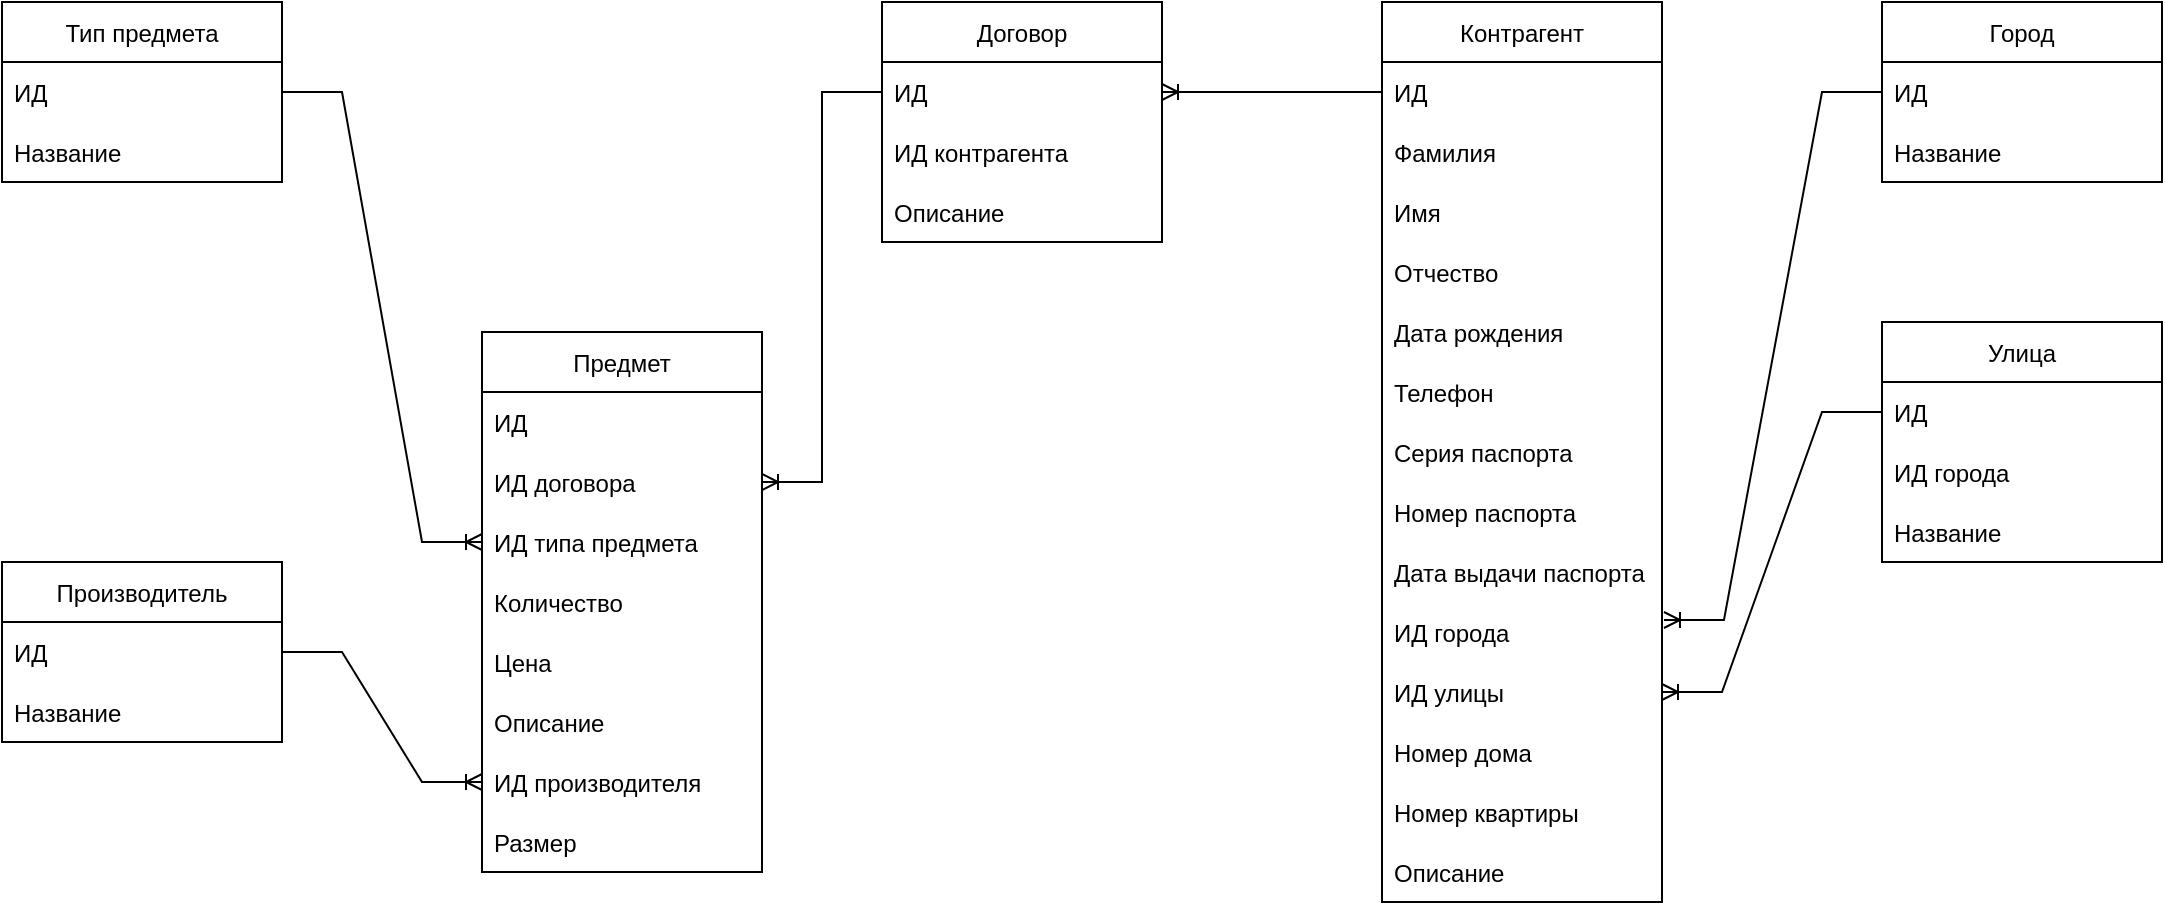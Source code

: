 <mxfile version="20.5.1" type="github">
  <diagram id="R2lEEEUBdFMjLlhIrx00" name="Page-1">
    <mxGraphModel dx="2148" dy="865" grid="1" gridSize="10" guides="1" tooltips="1" connect="1" arrows="1" fold="1" page="1" pageScale="1" pageWidth="850" pageHeight="1100" math="0" shadow="0" extFonts="Permanent Marker^https://fonts.googleapis.com/css?family=Permanent+Marker">
      <root>
        <mxCell id="0" />
        <mxCell id="1" parent="0" />
        <mxCell id="3fG1-CnPJ2qs3b1uZat3-11" value="Контрагент" style="swimlane;fontStyle=0;childLayout=stackLayout;horizontal=1;startSize=30;horizontalStack=0;resizeParent=1;resizeParentMax=0;resizeLast=0;collapsible=1;marginBottom=0;" vertex="1" parent="1">
          <mxGeometry x="110" y="440" width="140" height="450" as="geometry" />
        </mxCell>
        <mxCell id="3fG1-CnPJ2qs3b1uZat3-12" value="ИД" style="text;strokeColor=none;fillColor=none;align=left;verticalAlign=middle;spacingLeft=4;spacingRight=4;overflow=hidden;points=[[0,0.5],[1,0.5]];portConstraint=eastwest;rotatable=0;" vertex="1" parent="3fG1-CnPJ2qs3b1uZat3-11">
          <mxGeometry y="30" width="140" height="30" as="geometry" />
        </mxCell>
        <mxCell id="3fG1-CnPJ2qs3b1uZat3-13" value="Фамилия" style="text;strokeColor=none;fillColor=none;align=left;verticalAlign=middle;spacingLeft=4;spacingRight=4;overflow=hidden;points=[[0,0.5],[1,0.5]];portConstraint=eastwest;rotatable=0;" vertex="1" parent="3fG1-CnPJ2qs3b1uZat3-11">
          <mxGeometry y="60" width="140" height="30" as="geometry" />
        </mxCell>
        <mxCell id="3fG1-CnPJ2qs3b1uZat3-14" value="Имя" style="text;strokeColor=none;fillColor=none;align=left;verticalAlign=middle;spacingLeft=4;spacingRight=4;overflow=hidden;points=[[0,0.5],[1,0.5]];portConstraint=eastwest;rotatable=0;" vertex="1" parent="3fG1-CnPJ2qs3b1uZat3-11">
          <mxGeometry y="90" width="140" height="30" as="geometry" />
        </mxCell>
        <mxCell id="3fG1-CnPJ2qs3b1uZat3-15" value="Отчество" style="text;strokeColor=none;fillColor=none;align=left;verticalAlign=middle;spacingLeft=4;spacingRight=4;overflow=hidden;points=[[0,0.5],[1,0.5]];portConstraint=eastwest;rotatable=0;" vertex="1" parent="3fG1-CnPJ2qs3b1uZat3-11">
          <mxGeometry y="120" width="140" height="30" as="geometry" />
        </mxCell>
        <mxCell id="3fG1-CnPJ2qs3b1uZat3-16" value="Дата рождения" style="text;strokeColor=none;fillColor=none;align=left;verticalAlign=middle;spacingLeft=4;spacingRight=4;overflow=hidden;points=[[0,0.5],[1,0.5]];portConstraint=eastwest;rotatable=0;" vertex="1" parent="3fG1-CnPJ2qs3b1uZat3-11">
          <mxGeometry y="150" width="140" height="30" as="geometry" />
        </mxCell>
        <mxCell id="3fG1-CnPJ2qs3b1uZat3-17" value="Телефон" style="text;strokeColor=none;fillColor=none;align=left;verticalAlign=middle;spacingLeft=4;spacingRight=4;overflow=hidden;points=[[0,0.5],[1,0.5]];portConstraint=eastwest;rotatable=0;" vertex="1" parent="3fG1-CnPJ2qs3b1uZat3-11">
          <mxGeometry y="180" width="140" height="30" as="geometry" />
        </mxCell>
        <mxCell id="3fG1-CnPJ2qs3b1uZat3-18" value="Серия паспорта" style="text;strokeColor=none;fillColor=none;align=left;verticalAlign=middle;spacingLeft=4;spacingRight=4;overflow=hidden;points=[[0,0.5],[1,0.5]];portConstraint=eastwest;rotatable=0;" vertex="1" parent="3fG1-CnPJ2qs3b1uZat3-11">
          <mxGeometry y="210" width="140" height="30" as="geometry" />
        </mxCell>
        <mxCell id="3fG1-CnPJ2qs3b1uZat3-19" value="Номер паспорта" style="text;strokeColor=none;fillColor=none;align=left;verticalAlign=middle;spacingLeft=4;spacingRight=4;overflow=hidden;points=[[0,0.5],[1,0.5]];portConstraint=eastwest;rotatable=0;" vertex="1" parent="3fG1-CnPJ2qs3b1uZat3-11">
          <mxGeometry y="240" width="140" height="30" as="geometry" />
        </mxCell>
        <mxCell id="3fG1-CnPJ2qs3b1uZat3-20" value="Дата выдачи паспорта" style="text;strokeColor=none;fillColor=none;align=left;verticalAlign=middle;spacingLeft=4;spacingRight=4;overflow=hidden;points=[[0,0.5],[1,0.5]];portConstraint=eastwest;rotatable=0;" vertex="1" parent="3fG1-CnPJ2qs3b1uZat3-11">
          <mxGeometry y="270" width="140" height="30" as="geometry" />
        </mxCell>
        <mxCell id="3fG1-CnPJ2qs3b1uZat3-21" value="ИД города" style="text;strokeColor=none;fillColor=none;align=left;verticalAlign=middle;spacingLeft=4;spacingRight=4;overflow=hidden;points=[[0,0.5],[1,0.5]];portConstraint=eastwest;rotatable=0;" vertex="1" parent="3fG1-CnPJ2qs3b1uZat3-11">
          <mxGeometry y="300" width="140" height="30" as="geometry" />
        </mxCell>
        <mxCell id="3fG1-CnPJ2qs3b1uZat3-22" value="ИД улицы" style="text;strokeColor=none;fillColor=none;align=left;verticalAlign=middle;spacingLeft=4;spacingRight=4;overflow=hidden;points=[[0,0.5],[1,0.5]];portConstraint=eastwest;rotatable=0;" vertex="1" parent="3fG1-CnPJ2qs3b1uZat3-11">
          <mxGeometry y="330" width="140" height="30" as="geometry" />
        </mxCell>
        <mxCell id="3fG1-CnPJ2qs3b1uZat3-23" value="Номер дома" style="text;strokeColor=none;fillColor=none;align=left;verticalAlign=middle;spacingLeft=4;spacingRight=4;overflow=hidden;points=[[0,0.5],[1,0.5]];portConstraint=eastwest;rotatable=0;" vertex="1" parent="3fG1-CnPJ2qs3b1uZat3-11">
          <mxGeometry y="360" width="140" height="30" as="geometry" />
        </mxCell>
        <mxCell id="3fG1-CnPJ2qs3b1uZat3-24" value="Номер квартиры" style="text;strokeColor=none;fillColor=none;align=left;verticalAlign=middle;spacingLeft=4;spacingRight=4;overflow=hidden;points=[[0,0.5],[1,0.5]];portConstraint=eastwest;rotatable=0;" vertex="1" parent="3fG1-CnPJ2qs3b1uZat3-11">
          <mxGeometry y="390" width="140" height="30" as="geometry" />
        </mxCell>
        <mxCell id="3fG1-CnPJ2qs3b1uZat3-25" value="Описание" style="text;strokeColor=none;fillColor=none;align=left;verticalAlign=middle;spacingLeft=4;spacingRight=4;overflow=hidden;points=[[0,0.5],[1,0.5]];portConstraint=eastwest;rotatable=0;" vertex="1" parent="3fG1-CnPJ2qs3b1uZat3-11">
          <mxGeometry y="420" width="140" height="30" as="geometry" />
        </mxCell>
        <mxCell id="3fG1-CnPJ2qs3b1uZat3-27" value="Город" style="swimlane;fontStyle=0;childLayout=stackLayout;horizontal=1;startSize=30;horizontalStack=0;resizeParent=1;resizeParentMax=0;resizeLast=0;collapsible=1;marginBottom=0;" vertex="1" parent="1">
          <mxGeometry x="360" y="440" width="140" height="90" as="geometry" />
        </mxCell>
        <mxCell id="3fG1-CnPJ2qs3b1uZat3-28" value="ИД" style="text;strokeColor=none;fillColor=none;align=left;verticalAlign=middle;spacingLeft=4;spacingRight=4;overflow=hidden;points=[[0,0.5],[1,0.5]];portConstraint=eastwest;rotatable=0;" vertex="1" parent="3fG1-CnPJ2qs3b1uZat3-27">
          <mxGeometry y="30" width="140" height="30" as="geometry" />
        </mxCell>
        <mxCell id="3fG1-CnPJ2qs3b1uZat3-29" value="Название" style="text;strokeColor=none;fillColor=none;align=left;verticalAlign=middle;spacingLeft=4;spacingRight=4;overflow=hidden;points=[[0,0.5],[1,0.5]];portConstraint=eastwest;rotatable=0;" vertex="1" parent="3fG1-CnPJ2qs3b1uZat3-27">
          <mxGeometry y="60" width="140" height="30" as="geometry" />
        </mxCell>
        <mxCell id="3fG1-CnPJ2qs3b1uZat3-31" value="Улица" style="swimlane;fontStyle=0;childLayout=stackLayout;horizontal=1;startSize=30;horizontalStack=0;resizeParent=1;resizeParentMax=0;resizeLast=0;collapsible=1;marginBottom=0;" vertex="1" parent="1">
          <mxGeometry x="360" y="600" width="140" height="120" as="geometry" />
        </mxCell>
        <mxCell id="3fG1-CnPJ2qs3b1uZat3-32" value="ИД" style="text;strokeColor=none;fillColor=none;align=left;verticalAlign=middle;spacingLeft=4;spacingRight=4;overflow=hidden;points=[[0,0.5],[1,0.5]];portConstraint=eastwest;rotatable=0;" vertex="1" parent="3fG1-CnPJ2qs3b1uZat3-31">
          <mxGeometry y="30" width="140" height="30" as="geometry" />
        </mxCell>
        <mxCell id="3fG1-CnPJ2qs3b1uZat3-33" value="ИД города" style="text;strokeColor=none;fillColor=none;align=left;verticalAlign=middle;spacingLeft=4;spacingRight=4;overflow=hidden;points=[[0,0.5],[1,0.5]];portConstraint=eastwest;rotatable=0;" vertex="1" parent="3fG1-CnPJ2qs3b1uZat3-31">
          <mxGeometry y="60" width="140" height="30" as="geometry" />
        </mxCell>
        <mxCell id="3fG1-CnPJ2qs3b1uZat3-34" value="Название" style="text;strokeColor=none;fillColor=none;align=left;verticalAlign=middle;spacingLeft=4;spacingRight=4;overflow=hidden;points=[[0,0.5],[1,0.5]];portConstraint=eastwest;rotatable=0;" vertex="1" parent="3fG1-CnPJ2qs3b1uZat3-31">
          <mxGeometry y="90" width="140" height="30" as="geometry" />
        </mxCell>
        <mxCell id="3fG1-CnPJ2qs3b1uZat3-35" value="" style="edgeStyle=entityRelationEdgeStyle;fontSize=12;html=1;endArrow=ERoneToMany;rounded=0;exitX=0;exitY=0.5;exitDx=0;exitDy=0;entryX=1;entryY=0.5;entryDx=0;entryDy=0;" edge="1" parent="1" source="3fG1-CnPJ2qs3b1uZat3-32" target="3fG1-CnPJ2qs3b1uZat3-22">
          <mxGeometry width="100" height="100" relative="1" as="geometry">
            <mxPoint x="280" y="890" as="sourcePoint" />
            <mxPoint x="430" y="750" as="targetPoint" />
          </mxGeometry>
        </mxCell>
        <mxCell id="3fG1-CnPJ2qs3b1uZat3-36" value="" style="edgeStyle=entityRelationEdgeStyle;fontSize=12;html=1;endArrow=ERoneToMany;rounded=0;entryX=1.007;entryY=0.3;entryDx=0;entryDy=0;entryPerimeter=0;exitX=0;exitY=0.5;exitDx=0;exitDy=0;" edge="1" parent="1" source="3fG1-CnPJ2qs3b1uZat3-28" target="3fG1-CnPJ2qs3b1uZat3-21">
          <mxGeometry width="100" height="100" relative="1" as="geometry">
            <mxPoint x="560" y="640" as="sourcePoint" />
            <mxPoint x="660" y="540" as="targetPoint" />
          </mxGeometry>
        </mxCell>
        <mxCell id="3fG1-CnPJ2qs3b1uZat3-37" value="Договор" style="swimlane;fontStyle=0;childLayout=stackLayout;horizontal=1;startSize=30;horizontalStack=0;resizeParent=1;resizeParentMax=0;resizeLast=0;collapsible=1;marginBottom=0;" vertex="1" parent="1">
          <mxGeometry x="-140" y="440" width="140" height="120" as="geometry" />
        </mxCell>
        <mxCell id="3fG1-CnPJ2qs3b1uZat3-38" value="ИД" style="text;strokeColor=none;fillColor=none;align=left;verticalAlign=middle;spacingLeft=4;spacingRight=4;overflow=hidden;points=[[0,0.5],[1,0.5]];portConstraint=eastwest;rotatable=0;" vertex="1" parent="3fG1-CnPJ2qs3b1uZat3-37">
          <mxGeometry y="30" width="140" height="30" as="geometry" />
        </mxCell>
        <mxCell id="3fG1-CnPJ2qs3b1uZat3-39" value="ИД контрагента" style="text;strokeColor=none;fillColor=none;align=left;verticalAlign=middle;spacingLeft=4;spacingRight=4;overflow=hidden;points=[[0,0.5],[1,0.5]];portConstraint=eastwest;rotatable=0;" vertex="1" parent="3fG1-CnPJ2qs3b1uZat3-37">
          <mxGeometry y="60" width="140" height="30" as="geometry" />
        </mxCell>
        <mxCell id="3fG1-CnPJ2qs3b1uZat3-40" value="Описание" style="text;strokeColor=none;fillColor=none;align=left;verticalAlign=middle;spacingLeft=4;spacingRight=4;overflow=hidden;points=[[0,0.5],[1,0.5]];portConstraint=eastwest;rotatable=0;" vertex="1" parent="3fG1-CnPJ2qs3b1uZat3-37">
          <mxGeometry y="90" width="140" height="30" as="geometry" />
        </mxCell>
        <mxCell id="3fG1-CnPJ2qs3b1uZat3-41" value="" style="edgeStyle=entityRelationEdgeStyle;fontSize=12;html=1;endArrow=ERoneToMany;rounded=0;exitX=0;exitY=0.5;exitDx=0;exitDy=0;entryX=1;entryY=0.5;entryDx=0;entryDy=0;" edge="1" parent="1" source="3fG1-CnPJ2qs3b1uZat3-12" target="3fG1-CnPJ2qs3b1uZat3-38">
          <mxGeometry width="100" height="100" relative="1" as="geometry">
            <mxPoint x="130" y="790" as="sourcePoint" />
            <mxPoint x="50" y="530" as="targetPoint" />
          </mxGeometry>
        </mxCell>
        <mxCell id="3fG1-CnPJ2qs3b1uZat3-42" value="Предмет" style="swimlane;fontStyle=0;childLayout=stackLayout;horizontal=1;startSize=30;horizontalStack=0;resizeParent=1;resizeParentMax=0;resizeLast=0;collapsible=1;marginBottom=0;" vertex="1" parent="1">
          <mxGeometry x="-340" y="605" width="140" height="270" as="geometry" />
        </mxCell>
        <mxCell id="3fG1-CnPJ2qs3b1uZat3-43" value="ИД" style="text;strokeColor=none;fillColor=none;align=left;verticalAlign=middle;spacingLeft=4;spacingRight=4;overflow=hidden;points=[[0,0.5],[1,0.5]];portConstraint=eastwest;rotatable=0;" vertex="1" parent="3fG1-CnPJ2qs3b1uZat3-42">
          <mxGeometry y="30" width="140" height="30" as="geometry" />
        </mxCell>
        <mxCell id="3fG1-CnPJ2qs3b1uZat3-44" value="ИД договора" style="text;strokeColor=none;fillColor=none;align=left;verticalAlign=middle;spacingLeft=4;spacingRight=4;overflow=hidden;points=[[0,0.5],[1,0.5]];portConstraint=eastwest;rotatable=0;" vertex="1" parent="3fG1-CnPJ2qs3b1uZat3-42">
          <mxGeometry y="60" width="140" height="30" as="geometry" />
        </mxCell>
        <mxCell id="3fG1-CnPJ2qs3b1uZat3-45" value="ИД типа предмета" style="text;strokeColor=none;fillColor=none;align=left;verticalAlign=middle;spacingLeft=4;spacingRight=4;overflow=hidden;points=[[0,0.5],[1,0.5]];portConstraint=eastwest;rotatable=0;" vertex="1" parent="3fG1-CnPJ2qs3b1uZat3-42">
          <mxGeometry y="90" width="140" height="30" as="geometry" />
        </mxCell>
        <mxCell id="3fG1-CnPJ2qs3b1uZat3-46" value="Количество" style="text;strokeColor=none;fillColor=none;align=left;verticalAlign=middle;spacingLeft=4;spacingRight=4;overflow=hidden;points=[[0,0.5],[1,0.5]];portConstraint=eastwest;rotatable=0;" vertex="1" parent="3fG1-CnPJ2qs3b1uZat3-42">
          <mxGeometry y="120" width="140" height="30" as="geometry" />
        </mxCell>
        <mxCell id="3fG1-CnPJ2qs3b1uZat3-47" value="Цена" style="text;strokeColor=none;fillColor=none;align=left;verticalAlign=middle;spacingLeft=4;spacingRight=4;overflow=hidden;points=[[0,0.5],[1,0.5]];portConstraint=eastwest;rotatable=0;" vertex="1" parent="3fG1-CnPJ2qs3b1uZat3-42">
          <mxGeometry y="150" width="140" height="30" as="geometry" />
        </mxCell>
        <mxCell id="3fG1-CnPJ2qs3b1uZat3-48" value="Описание" style="text;strokeColor=none;fillColor=none;align=left;verticalAlign=middle;spacingLeft=4;spacingRight=4;overflow=hidden;points=[[0,0.5],[1,0.5]];portConstraint=eastwest;rotatable=0;" vertex="1" parent="3fG1-CnPJ2qs3b1uZat3-42">
          <mxGeometry y="180" width="140" height="30" as="geometry" />
        </mxCell>
        <mxCell id="3fG1-CnPJ2qs3b1uZat3-49" value="ИД производителя" style="text;strokeColor=none;fillColor=none;align=left;verticalAlign=middle;spacingLeft=4;spacingRight=4;overflow=hidden;points=[[0,0.5],[1,0.5]];portConstraint=eastwest;rotatable=0;" vertex="1" parent="3fG1-CnPJ2qs3b1uZat3-42">
          <mxGeometry y="210" width="140" height="30" as="geometry" />
        </mxCell>
        <mxCell id="3fG1-CnPJ2qs3b1uZat3-50" value="Размер" style="text;strokeColor=none;fillColor=none;align=left;verticalAlign=middle;spacingLeft=4;spacingRight=4;overflow=hidden;points=[[0,0.5],[1,0.5]];portConstraint=eastwest;rotatable=0;" vertex="1" parent="3fG1-CnPJ2qs3b1uZat3-42">
          <mxGeometry y="240" width="140" height="30" as="geometry" />
        </mxCell>
        <mxCell id="3fG1-CnPJ2qs3b1uZat3-52" value="" style="edgeStyle=entityRelationEdgeStyle;fontSize=12;html=1;endArrow=ERoneToMany;rounded=0;entryX=1;entryY=0.5;entryDx=0;entryDy=0;exitX=0;exitY=0.5;exitDx=0;exitDy=0;" edge="1" parent="1" source="3fG1-CnPJ2qs3b1uZat3-38" target="3fG1-CnPJ2qs3b1uZat3-44">
          <mxGeometry width="100" height="100" relative="1" as="geometry">
            <mxPoint x="130" y="790" as="sourcePoint" />
            <mxPoint x="230" y="690" as="targetPoint" />
          </mxGeometry>
        </mxCell>
        <mxCell id="3fG1-CnPJ2qs3b1uZat3-53" value="Тип предмета" style="swimlane;fontStyle=0;childLayout=stackLayout;horizontal=1;startSize=30;horizontalStack=0;resizeParent=1;resizeParentMax=0;resizeLast=0;collapsible=1;marginBottom=0;" vertex="1" parent="1">
          <mxGeometry x="-580" y="440" width="140" height="90" as="geometry" />
        </mxCell>
        <mxCell id="3fG1-CnPJ2qs3b1uZat3-54" value="ИД" style="text;strokeColor=none;fillColor=none;align=left;verticalAlign=middle;spacingLeft=4;spacingRight=4;overflow=hidden;points=[[0,0.5],[1,0.5]];portConstraint=eastwest;rotatable=0;" vertex="1" parent="3fG1-CnPJ2qs3b1uZat3-53">
          <mxGeometry y="30" width="140" height="30" as="geometry" />
        </mxCell>
        <mxCell id="3fG1-CnPJ2qs3b1uZat3-55" value="Название" style="text;strokeColor=none;fillColor=none;align=left;verticalAlign=middle;spacingLeft=4;spacingRight=4;overflow=hidden;points=[[0,0.5],[1,0.5]];portConstraint=eastwest;rotatable=0;" vertex="1" parent="3fG1-CnPJ2qs3b1uZat3-53">
          <mxGeometry y="60" width="140" height="30" as="geometry" />
        </mxCell>
        <mxCell id="3fG1-CnPJ2qs3b1uZat3-56" value="" style="edgeStyle=entityRelationEdgeStyle;fontSize=12;html=1;endArrow=ERoneToMany;rounded=0;entryX=0;entryY=0.5;entryDx=0;entryDy=0;exitX=1;exitY=0.5;exitDx=0;exitDy=0;" edge="1" parent="1" source="3fG1-CnPJ2qs3b1uZat3-54" target="3fG1-CnPJ2qs3b1uZat3-45">
          <mxGeometry width="100" height="100" relative="1" as="geometry">
            <mxPoint x="-230" y="790" as="sourcePoint" />
            <mxPoint x="-130" y="690" as="targetPoint" />
          </mxGeometry>
        </mxCell>
        <mxCell id="3fG1-CnPJ2qs3b1uZat3-57" value="Производитель" style="swimlane;fontStyle=0;childLayout=stackLayout;horizontal=1;startSize=30;horizontalStack=0;resizeParent=1;resizeParentMax=0;resizeLast=0;collapsible=1;marginBottom=0;" vertex="1" parent="1">
          <mxGeometry x="-580" y="720" width="140" height="90" as="geometry" />
        </mxCell>
        <mxCell id="3fG1-CnPJ2qs3b1uZat3-58" value="ИД" style="text;strokeColor=none;fillColor=none;align=left;verticalAlign=middle;spacingLeft=4;spacingRight=4;overflow=hidden;points=[[0,0.5],[1,0.5]];portConstraint=eastwest;rotatable=0;" vertex="1" parent="3fG1-CnPJ2qs3b1uZat3-57">
          <mxGeometry y="30" width="140" height="30" as="geometry" />
        </mxCell>
        <mxCell id="3fG1-CnPJ2qs3b1uZat3-59" value="Название" style="text;strokeColor=none;fillColor=none;align=left;verticalAlign=middle;spacingLeft=4;spacingRight=4;overflow=hidden;points=[[0,0.5],[1,0.5]];portConstraint=eastwest;rotatable=0;" vertex="1" parent="3fG1-CnPJ2qs3b1uZat3-57">
          <mxGeometry y="60" width="140" height="30" as="geometry" />
        </mxCell>
        <mxCell id="3fG1-CnPJ2qs3b1uZat3-61" value="" style="edgeStyle=entityRelationEdgeStyle;fontSize=12;html=1;endArrow=ERoneToMany;rounded=0;entryX=0;entryY=0.5;entryDx=0;entryDy=0;exitX=1;exitY=0.5;exitDx=0;exitDy=0;" edge="1" parent="1" source="3fG1-CnPJ2qs3b1uZat3-58" target="3fG1-CnPJ2qs3b1uZat3-49">
          <mxGeometry width="100" height="100" relative="1" as="geometry">
            <mxPoint x="-400" y="770" as="sourcePoint" />
            <mxPoint x="-20" y="690" as="targetPoint" />
          </mxGeometry>
        </mxCell>
      </root>
    </mxGraphModel>
  </diagram>
</mxfile>
